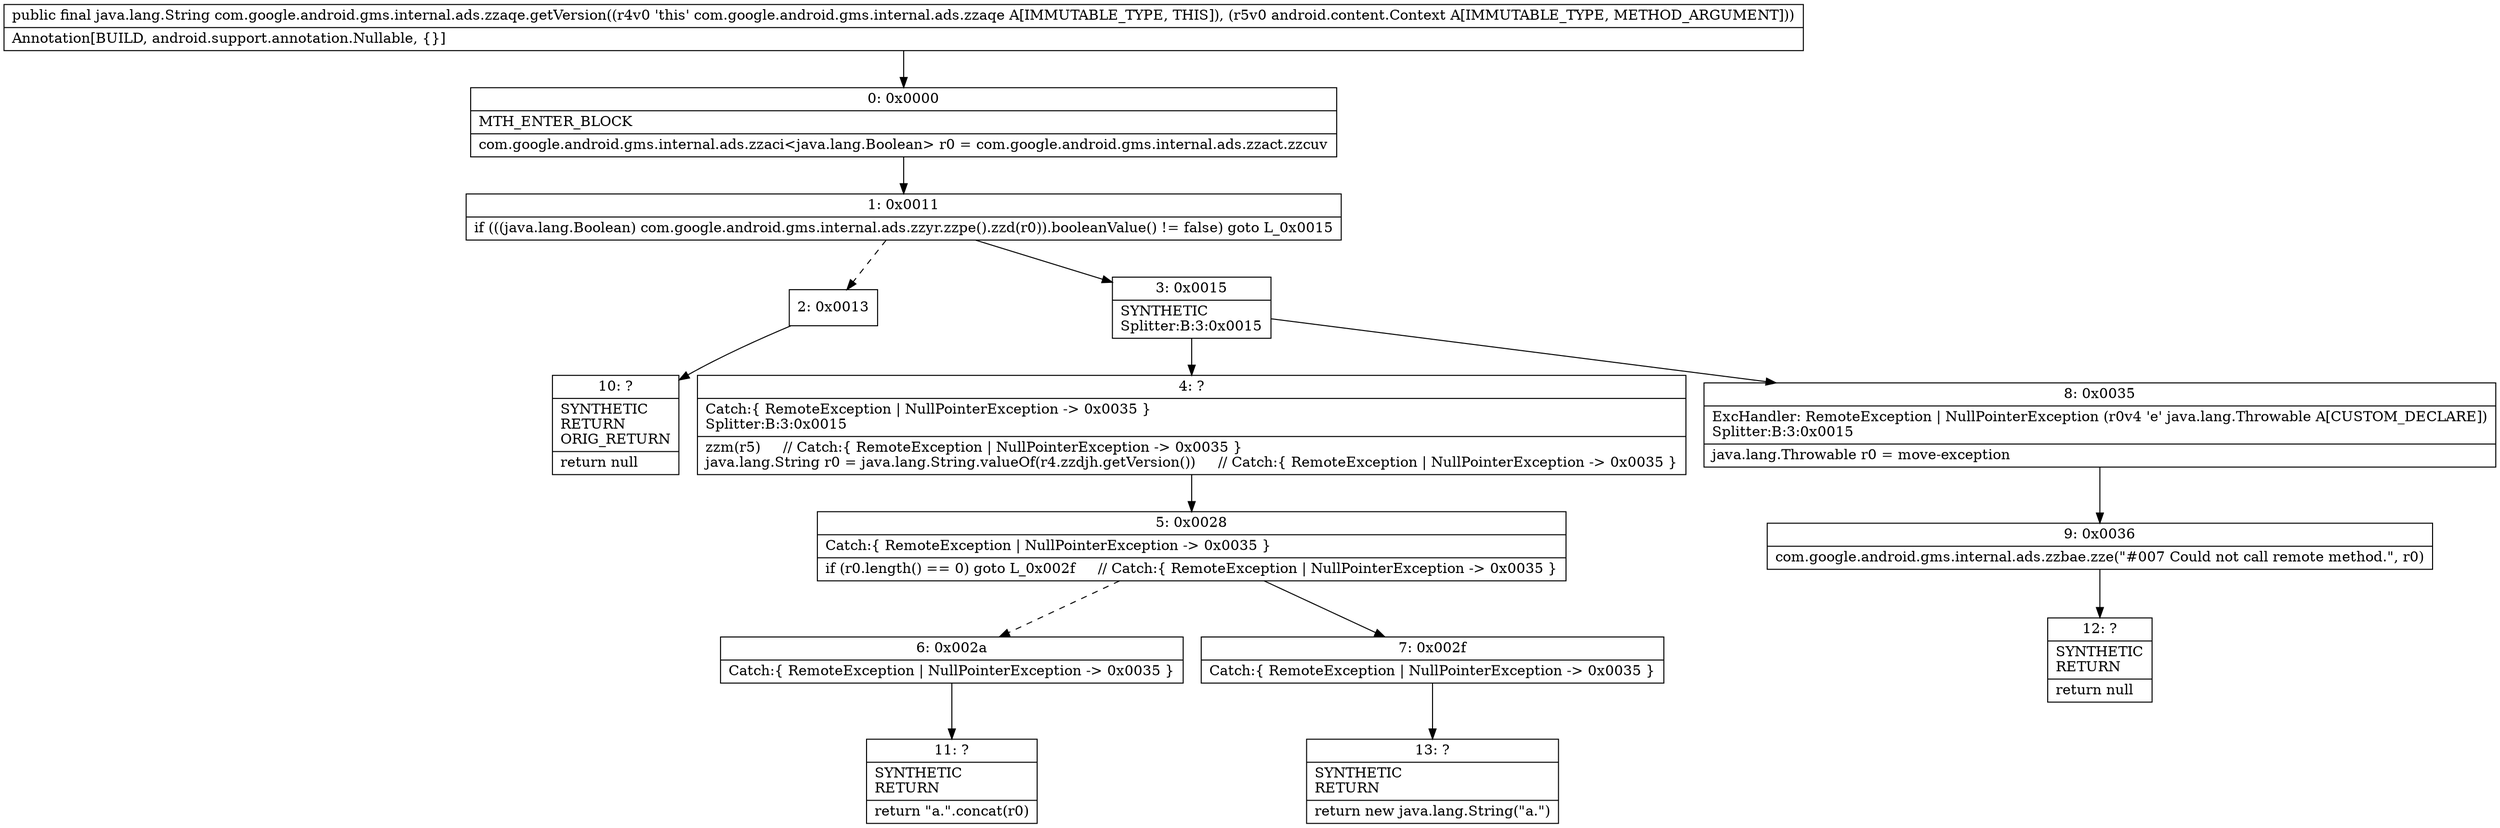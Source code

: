 digraph "CFG forcom.google.android.gms.internal.ads.zzaqe.getVersion(Landroid\/content\/Context;)Ljava\/lang\/String;" {
Node_0 [shape=record,label="{0\:\ 0x0000|MTH_ENTER_BLOCK\l|com.google.android.gms.internal.ads.zzaci\<java.lang.Boolean\> r0 = com.google.android.gms.internal.ads.zzact.zzcuv\l}"];
Node_1 [shape=record,label="{1\:\ 0x0011|if (((java.lang.Boolean) com.google.android.gms.internal.ads.zzyr.zzpe().zzd(r0)).booleanValue() != false) goto L_0x0015\l}"];
Node_2 [shape=record,label="{2\:\ 0x0013}"];
Node_3 [shape=record,label="{3\:\ 0x0015|SYNTHETIC\lSplitter:B:3:0x0015\l}"];
Node_4 [shape=record,label="{4\:\ ?|Catch:\{ RemoteException \| NullPointerException \-\> 0x0035 \}\lSplitter:B:3:0x0015\l|zzm(r5)     \/\/ Catch:\{ RemoteException \| NullPointerException \-\> 0x0035 \}\ljava.lang.String r0 = java.lang.String.valueOf(r4.zzdjh.getVersion())     \/\/ Catch:\{ RemoteException \| NullPointerException \-\> 0x0035 \}\l}"];
Node_5 [shape=record,label="{5\:\ 0x0028|Catch:\{ RemoteException \| NullPointerException \-\> 0x0035 \}\l|if (r0.length() == 0) goto L_0x002f     \/\/ Catch:\{ RemoteException \| NullPointerException \-\> 0x0035 \}\l}"];
Node_6 [shape=record,label="{6\:\ 0x002a|Catch:\{ RemoteException \| NullPointerException \-\> 0x0035 \}\l}"];
Node_7 [shape=record,label="{7\:\ 0x002f|Catch:\{ RemoteException \| NullPointerException \-\> 0x0035 \}\l}"];
Node_8 [shape=record,label="{8\:\ 0x0035|ExcHandler: RemoteException \| NullPointerException (r0v4 'e' java.lang.Throwable A[CUSTOM_DECLARE])\lSplitter:B:3:0x0015\l|java.lang.Throwable r0 = move\-exception\l}"];
Node_9 [shape=record,label="{9\:\ 0x0036|com.google.android.gms.internal.ads.zzbae.zze(\"#007 Could not call remote method.\", r0)\l}"];
Node_10 [shape=record,label="{10\:\ ?|SYNTHETIC\lRETURN\lORIG_RETURN\l|return null\l}"];
Node_11 [shape=record,label="{11\:\ ?|SYNTHETIC\lRETURN\l|return \"a.\".concat(r0)\l}"];
Node_12 [shape=record,label="{12\:\ ?|SYNTHETIC\lRETURN\l|return null\l}"];
Node_13 [shape=record,label="{13\:\ ?|SYNTHETIC\lRETURN\l|return new java.lang.String(\"a.\")\l}"];
MethodNode[shape=record,label="{public final java.lang.String com.google.android.gms.internal.ads.zzaqe.getVersion((r4v0 'this' com.google.android.gms.internal.ads.zzaqe A[IMMUTABLE_TYPE, THIS]), (r5v0 android.content.Context A[IMMUTABLE_TYPE, METHOD_ARGUMENT]))  | Annotation[BUILD, android.support.annotation.Nullable, \{\}]\l}"];
MethodNode -> Node_0;
Node_0 -> Node_1;
Node_1 -> Node_2[style=dashed];
Node_1 -> Node_3;
Node_2 -> Node_10;
Node_3 -> Node_4;
Node_3 -> Node_8;
Node_4 -> Node_5;
Node_5 -> Node_6[style=dashed];
Node_5 -> Node_7;
Node_6 -> Node_11;
Node_7 -> Node_13;
Node_8 -> Node_9;
Node_9 -> Node_12;
}

